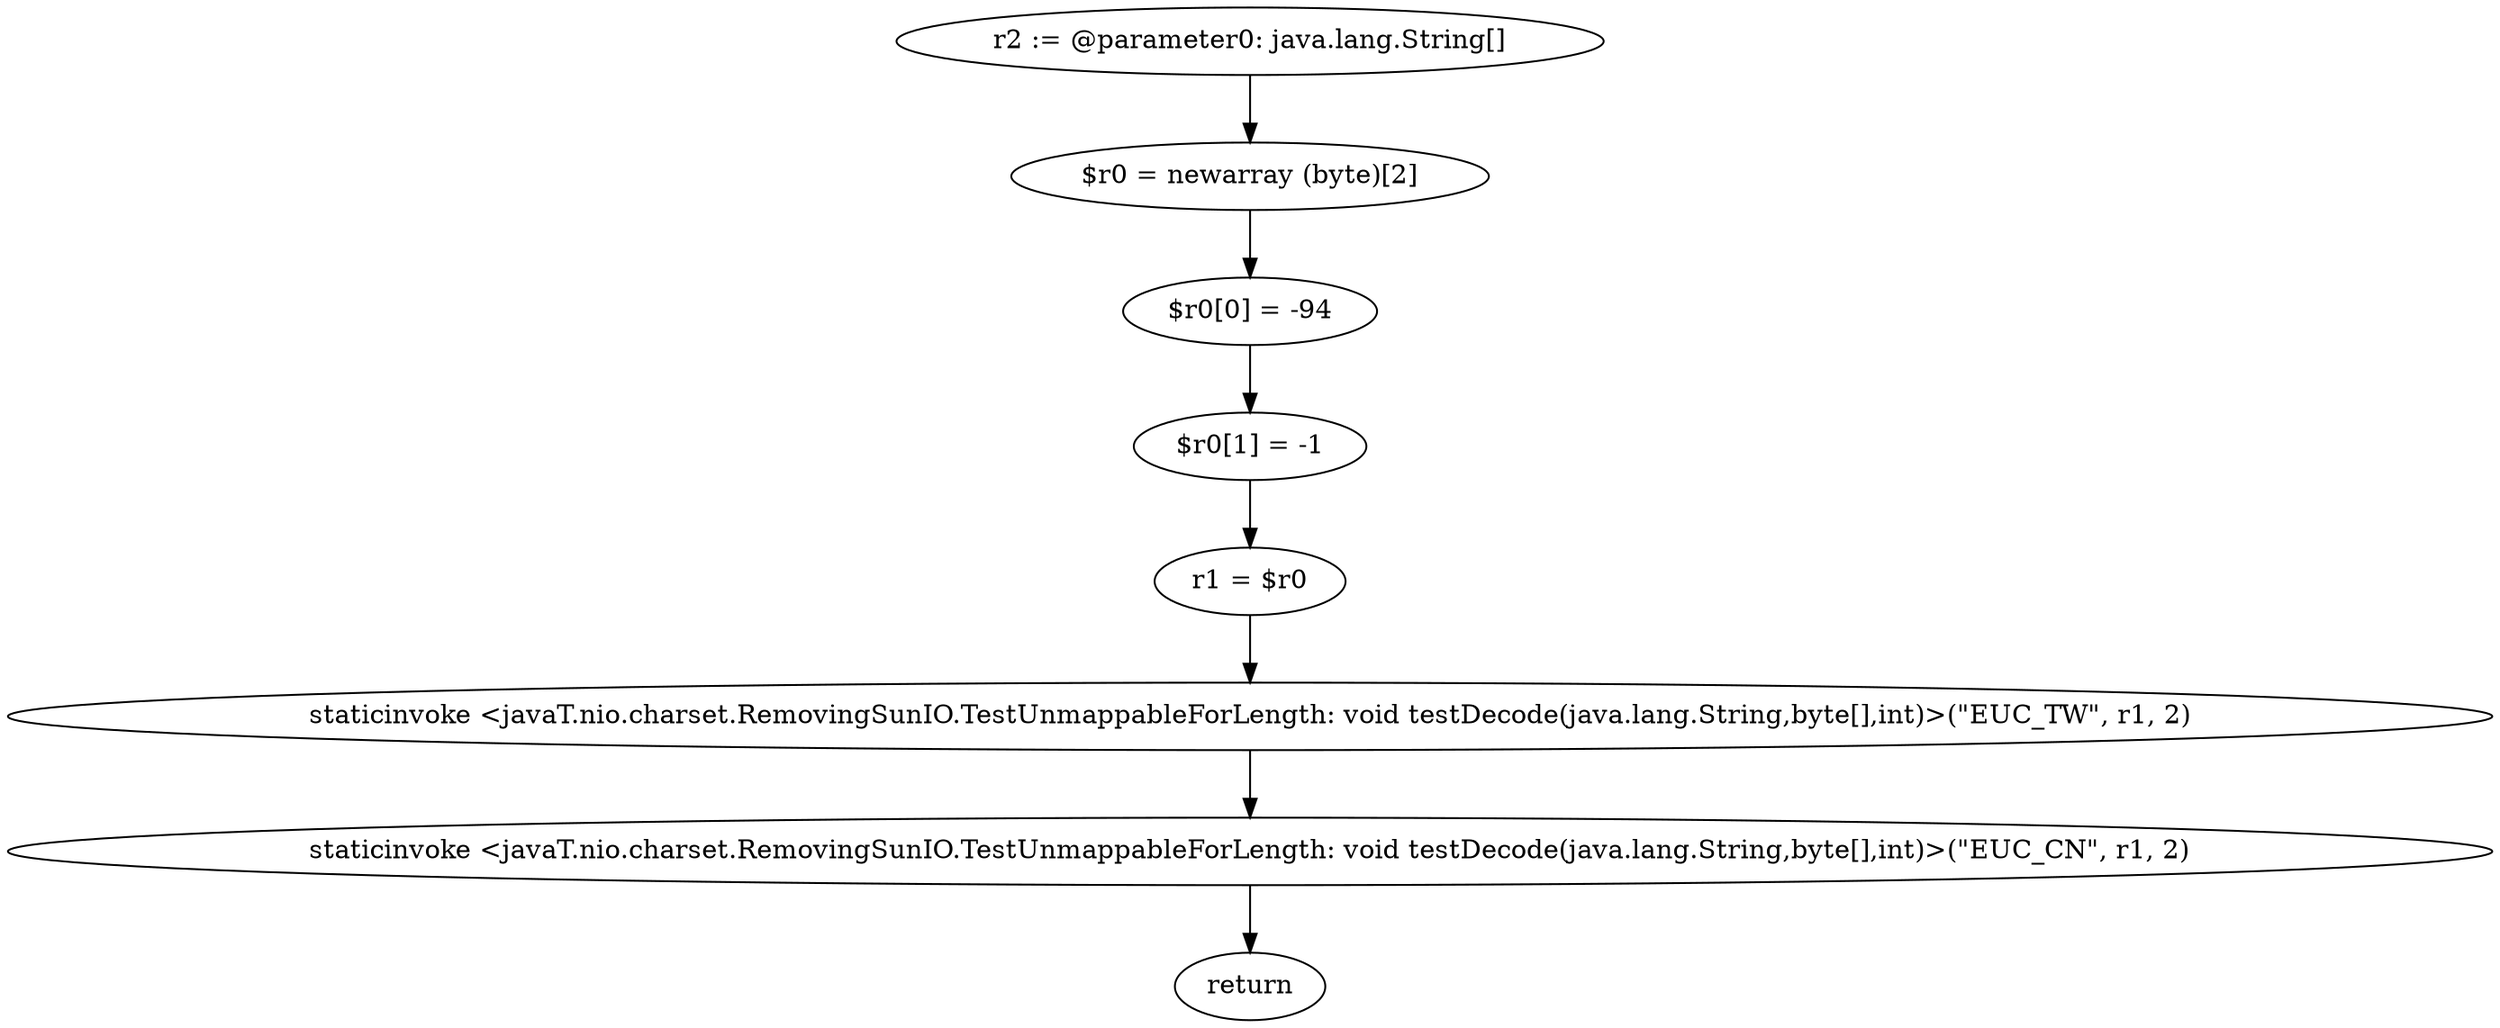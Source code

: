 digraph "unitGraph" {
    "r2 := @parameter0: java.lang.String[]"
    "$r0 = newarray (byte)[2]"
    "$r0[0] = -94"
    "$r0[1] = -1"
    "r1 = $r0"
    "staticinvoke <javaT.nio.charset.RemovingSunIO.TestUnmappableForLength: void testDecode(java.lang.String,byte[],int)>(\"EUC_TW\", r1, 2)"
    "staticinvoke <javaT.nio.charset.RemovingSunIO.TestUnmappableForLength: void testDecode(java.lang.String,byte[],int)>(\"EUC_CN\", r1, 2)"
    "return"
    "r2 := @parameter0: java.lang.String[]"->"$r0 = newarray (byte)[2]";
    "$r0 = newarray (byte)[2]"->"$r0[0] = -94";
    "$r0[0] = -94"->"$r0[1] = -1";
    "$r0[1] = -1"->"r1 = $r0";
    "r1 = $r0"->"staticinvoke <javaT.nio.charset.RemovingSunIO.TestUnmappableForLength: void testDecode(java.lang.String,byte[],int)>(\"EUC_TW\", r1, 2)";
    "staticinvoke <javaT.nio.charset.RemovingSunIO.TestUnmappableForLength: void testDecode(java.lang.String,byte[],int)>(\"EUC_TW\", r1, 2)"->"staticinvoke <javaT.nio.charset.RemovingSunIO.TestUnmappableForLength: void testDecode(java.lang.String,byte[],int)>(\"EUC_CN\", r1, 2)";
    "staticinvoke <javaT.nio.charset.RemovingSunIO.TestUnmappableForLength: void testDecode(java.lang.String,byte[],int)>(\"EUC_CN\", r1, 2)"->"return";
}
